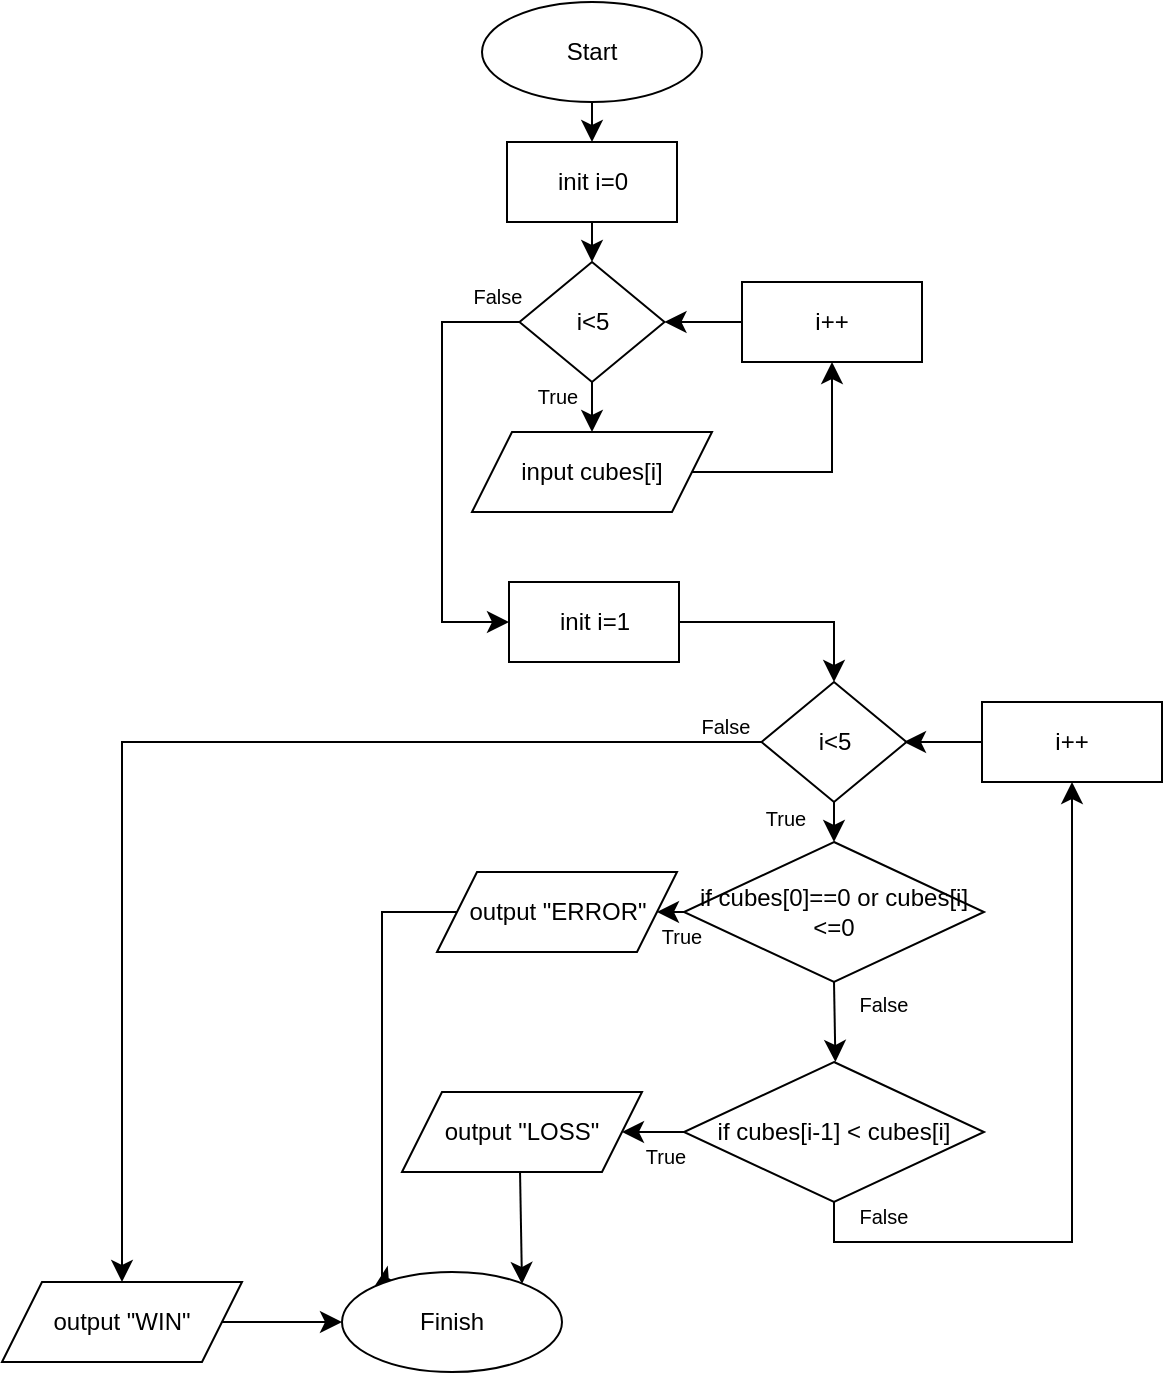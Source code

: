 <mxfile version="24.7.17">
  <diagram name="Сторінка-1" id="QFUbXRwjxA7F3QS9imNm">
    <mxGraphModel dx="1477" dy="779" grid="0" gridSize="10" guides="1" tooltips="1" connect="1" arrows="1" fold="1" page="1" pageScale="1" pageWidth="827" pageHeight="1169" math="0" shadow="0">
      <root>
        <mxCell id="0" />
        <mxCell id="1" parent="0" />
        <mxCell id="uGY_Ud1xk8yVbTRzpZSZ-7" style="edgeStyle=none;curved=1;rounded=0;orthogonalLoop=1;jettySize=auto;html=1;exitX=0.5;exitY=1;exitDx=0;exitDy=0;entryX=0.5;entryY=0;entryDx=0;entryDy=0;fontSize=12;startSize=8;endSize=8;" edge="1" parent="1" source="uGY_Ud1xk8yVbTRzpZSZ-2" target="uGY_Ud1xk8yVbTRzpZSZ-3">
          <mxGeometry relative="1" as="geometry" />
        </mxCell>
        <mxCell id="uGY_Ud1xk8yVbTRzpZSZ-2" value="Start" style="ellipse;whiteSpace=wrap;html=1;" vertex="1" parent="1">
          <mxGeometry x="369" y="33" width="110" height="50" as="geometry" />
        </mxCell>
        <mxCell id="uGY_Ud1xk8yVbTRzpZSZ-8" style="edgeStyle=none;curved=1;rounded=0;orthogonalLoop=1;jettySize=auto;html=1;exitX=0.5;exitY=1;exitDx=0;exitDy=0;entryX=0.5;entryY=0;entryDx=0;entryDy=0;fontSize=12;startSize=8;endSize=8;" edge="1" parent="1" source="uGY_Ud1xk8yVbTRzpZSZ-3" target="uGY_Ud1xk8yVbTRzpZSZ-4">
          <mxGeometry relative="1" as="geometry" />
        </mxCell>
        <mxCell id="uGY_Ud1xk8yVbTRzpZSZ-3" value="init i=0" style="rounded=0;whiteSpace=wrap;html=1;" vertex="1" parent="1">
          <mxGeometry x="381.5" y="103" width="85" height="40" as="geometry" />
        </mxCell>
        <mxCell id="uGY_Ud1xk8yVbTRzpZSZ-32" style="edgeStyle=none;curved=1;rounded=0;orthogonalLoop=1;jettySize=auto;html=1;exitX=0.5;exitY=1;exitDx=0;exitDy=0;entryX=0.5;entryY=0;entryDx=0;entryDy=0;fontSize=12;startSize=8;endSize=8;" edge="1" parent="1" source="uGY_Ud1xk8yVbTRzpZSZ-4" target="uGY_Ud1xk8yVbTRzpZSZ-43">
          <mxGeometry relative="1" as="geometry">
            <mxPoint x="424" y="243" as="targetPoint" />
          </mxGeometry>
        </mxCell>
        <mxCell id="uGY_Ud1xk8yVbTRzpZSZ-33" style="edgeStyle=none;curved=0;rounded=0;orthogonalLoop=1;jettySize=auto;html=1;fontSize=12;startSize=8;endSize=8;entryX=0;entryY=0.5;entryDx=0;entryDy=0;" edge="1" parent="1" source="uGY_Ud1xk8yVbTRzpZSZ-4" target="uGY_Ud1xk8yVbTRzpZSZ-34">
          <mxGeometry relative="1" as="geometry">
            <mxPoint x="349" y="353" as="targetPoint" />
            <Array as="points">
              <mxPoint x="349" y="193" />
              <mxPoint x="349" y="343" />
            </Array>
          </mxGeometry>
        </mxCell>
        <mxCell id="uGY_Ud1xk8yVbTRzpZSZ-4" value="i&amp;lt;5" style="rhombus;whiteSpace=wrap;html=1;" vertex="1" parent="1">
          <mxGeometry x="387.75" y="163" width="72.5" height="60" as="geometry" />
        </mxCell>
        <mxCell id="uGY_Ud1xk8yVbTRzpZSZ-30" style="edgeStyle=none;curved=0;rounded=0;orthogonalLoop=1;jettySize=auto;html=1;exitX=1;exitY=0.5;exitDx=0;exitDy=0;fontSize=12;startSize=8;endSize=8;entryX=0.5;entryY=1;entryDx=0;entryDy=0;" edge="1" parent="1" source="uGY_Ud1xk8yVbTRzpZSZ-43" target="uGY_Ud1xk8yVbTRzpZSZ-6">
          <mxGeometry relative="1" as="geometry">
            <mxPoint x="549" y="267.69" as="targetPoint" />
            <mxPoint x="479" y="268" as="sourcePoint" />
            <Array as="points">
              <mxPoint x="544" y="268" />
            </Array>
          </mxGeometry>
        </mxCell>
        <mxCell id="uGY_Ud1xk8yVbTRzpZSZ-31" style="edgeStyle=none;curved=1;rounded=0;orthogonalLoop=1;jettySize=auto;html=1;entryX=1;entryY=0.5;entryDx=0;entryDy=0;fontSize=12;startSize=8;endSize=8;" edge="1" parent="1" source="uGY_Ud1xk8yVbTRzpZSZ-6" target="uGY_Ud1xk8yVbTRzpZSZ-4">
          <mxGeometry relative="1" as="geometry" />
        </mxCell>
        <mxCell id="uGY_Ud1xk8yVbTRzpZSZ-6" value="i++" style="rounded=0;whiteSpace=wrap;html=1;" vertex="1" parent="1">
          <mxGeometry x="499" y="173" width="90" height="40" as="geometry" />
        </mxCell>
        <mxCell id="uGY_Ud1xk8yVbTRzpZSZ-36" style="edgeStyle=none;curved=0;rounded=0;orthogonalLoop=1;jettySize=auto;html=1;exitX=1;exitY=0.5;exitDx=0;exitDy=0;entryX=0.5;entryY=0;entryDx=0;entryDy=0;fontSize=12;startSize=8;endSize=8;" edge="1" parent="1" source="uGY_Ud1xk8yVbTRzpZSZ-34" target="uGY_Ud1xk8yVbTRzpZSZ-35">
          <mxGeometry relative="1" as="geometry">
            <mxPoint x="535.0" y="333" as="sourcePoint" />
            <Array as="points">
              <mxPoint x="545" y="343" />
            </Array>
          </mxGeometry>
        </mxCell>
        <mxCell id="uGY_Ud1xk8yVbTRzpZSZ-34" value="init i=1" style="rounded=0;whiteSpace=wrap;html=1;" vertex="1" parent="1">
          <mxGeometry x="382.5" y="323" width="85" height="40" as="geometry" />
        </mxCell>
        <mxCell id="uGY_Ud1xk8yVbTRzpZSZ-48" style="edgeStyle=none;curved=1;rounded=0;orthogonalLoop=1;jettySize=auto;html=1;exitX=0.5;exitY=1;exitDx=0;exitDy=0;entryX=0.5;entryY=0;entryDx=0;entryDy=0;fontSize=12;startSize=8;endSize=8;" edge="1" parent="1" source="uGY_Ud1xk8yVbTRzpZSZ-35" target="uGY_Ud1xk8yVbTRzpZSZ-40">
          <mxGeometry relative="1" as="geometry" />
        </mxCell>
        <mxCell id="uGY_Ud1xk8yVbTRzpZSZ-55" style="edgeStyle=none;curved=0;rounded=0;orthogonalLoop=1;jettySize=auto;html=1;fontSize=12;startSize=8;endSize=8;entryX=0.5;entryY=0;entryDx=0;entryDy=0;" edge="1" parent="1" source="uGY_Ud1xk8yVbTRzpZSZ-35" target="uGY_Ud1xk8yVbTRzpZSZ-56">
          <mxGeometry relative="1" as="geometry">
            <mxPoint x="289" y="673" as="targetPoint" />
            <Array as="points">
              <mxPoint x="189" y="403" />
            </Array>
          </mxGeometry>
        </mxCell>
        <mxCell id="uGY_Ud1xk8yVbTRzpZSZ-35" value="i&amp;lt;5" style="rhombus;whiteSpace=wrap;html=1;" vertex="1" parent="1">
          <mxGeometry x="508.75" y="373" width="72.5" height="60" as="geometry" />
        </mxCell>
        <mxCell id="uGY_Ud1xk8yVbTRzpZSZ-38" style="edgeStyle=none;curved=1;rounded=0;orthogonalLoop=1;jettySize=auto;html=1;entryX=1;entryY=0.5;entryDx=0;entryDy=0;fontSize=12;startSize=8;endSize=8;" edge="1" parent="1" source="uGY_Ud1xk8yVbTRzpZSZ-39">
          <mxGeometry relative="1" as="geometry">
            <mxPoint x="580" y="403" as="targetPoint" />
          </mxGeometry>
        </mxCell>
        <mxCell id="uGY_Ud1xk8yVbTRzpZSZ-39" value="i++" style="rounded=0;whiteSpace=wrap;html=1;" vertex="1" parent="1">
          <mxGeometry x="619" y="383" width="90" height="40" as="geometry" />
        </mxCell>
        <mxCell id="uGY_Ud1xk8yVbTRzpZSZ-46" style="edgeStyle=none;curved=1;rounded=0;orthogonalLoop=1;jettySize=auto;html=1;exitX=0;exitY=0.5;exitDx=0;exitDy=0;entryX=1;entryY=0.5;entryDx=0;entryDy=0;fontSize=12;startSize=8;endSize=8;" edge="1" parent="1" source="uGY_Ud1xk8yVbTRzpZSZ-40" target="uGY_Ud1xk8yVbTRzpZSZ-45">
          <mxGeometry relative="1" as="geometry" />
        </mxCell>
        <mxCell id="uGY_Ud1xk8yVbTRzpZSZ-47" style="edgeStyle=none;curved=1;rounded=0;orthogonalLoop=1;jettySize=auto;html=1;exitX=0.5;exitY=1;exitDx=0;exitDy=0;fontSize=12;startSize=8;endSize=8;" edge="1" parent="1" source="uGY_Ud1xk8yVbTRzpZSZ-40">
          <mxGeometry relative="1" as="geometry">
            <mxPoint x="545.714" y="563" as="targetPoint" />
          </mxGeometry>
        </mxCell>
        <mxCell id="uGY_Ud1xk8yVbTRzpZSZ-40" value="if cubes[0]==0 or cubes[i]&amp;lt;=0" style="rhombus;whiteSpace=wrap;html=1;" vertex="1" parent="1">
          <mxGeometry x="470" y="453" width="150" height="70" as="geometry" />
        </mxCell>
        <mxCell id="uGY_Ud1xk8yVbTRzpZSZ-43" value="input cubes[i]" style="shape=parallelogram;perimeter=parallelogramPerimeter;whiteSpace=wrap;html=1;fixedSize=1;" vertex="1" parent="1">
          <mxGeometry x="364" y="248" width="120" height="40" as="geometry" />
        </mxCell>
        <mxCell id="uGY_Ud1xk8yVbTRzpZSZ-60" style="edgeStyle=none;curved=0;rounded=0;orthogonalLoop=1;jettySize=auto;html=1;exitX=0;exitY=0.5;exitDx=0;exitDy=0;fontSize=12;startSize=8;endSize=8;entryX=0;entryY=0;entryDx=0;entryDy=0;" edge="1" parent="1" source="uGY_Ud1xk8yVbTRzpZSZ-45" target="uGY_Ud1xk8yVbTRzpZSZ-57">
          <mxGeometry relative="1" as="geometry">
            <mxPoint x="309" y="663" as="targetPoint" />
            <Array as="points">
              <mxPoint x="319" y="488" />
              <mxPoint x="319" y="673" />
            </Array>
          </mxGeometry>
        </mxCell>
        <mxCell id="uGY_Ud1xk8yVbTRzpZSZ-45" value="output &quot;ERROR&quot;" style="shape=parallelogram;perimeter=parallelogramPerimeter;whiteSpace=wrap;html=1;fixedSize=1;" vertex="1" parent="1">
          <mxGeometry x="346.5" y="468" width="120" height="40" as="geometry" />
        </mxCell>
        <mxCell id="uGY_Ud1xk8yVbTRzpZSZ-51" style="edgeStyle=none;curved=1;rounded=0;orthogonalLoop=1;jettySize=auto;html=1;entryX=1;entryY=0.5;entryDx=0;entryDy=0;fontSize=12;startSize=8;endSize=8;" edge="1" parent="1" source="uGY_Ud1xk8yVbTRzpZSZ-49" target="uGY_Ud1xk8yVbTRzpZSZ-50">
          <mxGeometry relative="1" as="geometry" />
        </mxCell>
        <mxCell id="uGY_Ud1xk8yVbTRzpZSZ-54" style="edgeStyle=none;curved=0;rounded=0;orthogonalLoop=1;jettySize=auto;html=1;exitX=0.5;exitY=1;exitDx=0;exitDy=0;fontSize=12;startSize=8;endSize=8;entryX=0.5;entryY=1;entryDx=0;entryDy=0;" edge="1" parent="1" source="uGY_Ud1xk8yVbTRzpZSZ-49" target="uGY_Ud1xk8yVbTRzpZSZ-39">
          <mxGeometry relative="1" as="geometry">
            <mxPoint x="689" y="713" as="targetPoint" />
            <Array as="points">
              <mxPoint x="545" y="653" />
              <mxPoint x="664" y="653" />
            </Array>
          </mxGeometry>
        </mxCell>
        <mxCell id="uGY_Ud1xk8yVbTRzpZSZ-49" value="if cubes[i-1] &amp;lt; cubes[i]" style="rhombus;whiteSpace=wrap;html=1;" vertex="1" parent="1">
          <mxGeometry x="470" y="563" width="150" height="70" as="geometry" />
        </mxCell>
        <mxCell id="uGY_Ud1xk8yVbTRzpZSZ-58" style="edgeStyle=none;curved=1;rounded=0;orthogonalLoop=1;jettySize=auto;html=1;exitX=0.5;exitY=1;exitDx=0;exitDy=0;fontSize=12;startSize=8;endSize=8;" edge="1" parent="1">
          <mxGeometry relative="1" as="geometry">
            <mxPoint x="388" y="617" as="sourcePoint" />
            <mxPoint x="389" y="674" as="targetPoint" />
          </mxGeometry>
        </mxCell>
        <mxCell id="uGY_Ud1xk8yVbTRzpZSZ-50" value="output &quot;LOSS&quot;" style="shape=parallelogram;perimeter=parallelogramPerimeter;whiteSpace=wrap;html=1;fixedSize=1;" vertex="1" parent="1">
          <mxGeometry x="329" y="578" width="120" height="40" as="geometry" />
        </mxCell>
        <mxCell id="uGY_Ud1xk8yVbTRzpZSZ-59" style="edgeStyle=none;curved=1;rounded=0;orthogonalLoop=1;jettySize=auto;html=1;exitX=1;exitY=0.5;exitDx=0;exitDy=0;entryX=0;entryY=0.5;entryDx=0;entryDy=0;fontSize=12;startSize=8;endSize=8;" edge="1" parent="1" source="uGY_Ud1xk8yVbTRzpZSZ-56" target="uGY_Ud1xk8yVbTRzpZSZ-57">
          <mxGeometry relative="1" as="geometry" />
        </mxCell>
        <mxCell id="uGY_Ud1xk8yVbTRzpZSZ-56" value="output &quot;WIN&quot;" style="shape=parallelogram;perimeter=parallelogramPerimeter;whiteSpace=wrap;html=1;fixedSize=1;" vertex="1" parent="1">
          <mxGeometry x="129" y="673" width="120" height="40" as="geometry" />
        </mxCell>
        <mxCell id="uGY_Ud1xk8yVbTRzpZSZ-57" value="Finish" style="ellipse;whiteSpace=wrap;html=1;" vertex="1" parent="1">
          <mxGeometry x="299" y="668" width="110" height="50" as="geometry" />
        </mxCell>
        <mxCell id="uGY_Ud1xk8yVbTRzpZSZ-61" value="&lt;font style=&quot;font-size: 10px;&quot;&gt;True&lt;/font&gt;" style="text;html=1;align=center;verticalAlign=middle;whiteSpace=wrap;rounded=0;fontSize=16;" vertex="1" parent="1">
          <mxGeometry x="376.5" y="213" width="60" height="30" as="geometry" />
        </mxCell>
        <mxCell id="uGY_Ud1xk8yVbTRzpZSZ-62" value="&lt;font style=&quot;font-size: 10px;&quot;&gt;False&lt;/font&gt;" style="text;html=1;align=center;verticalAlign=middle;whiteSpace=wrap;rounded=0;fontSize=16;" vertex="1" parent="1">
          <mxGeometry x="346.5" y="163" width="60" height="30" as="geometry" />
        </mxCell>
        <mxCell id="uGY_Ud1xk8yVbTRzpZSZ-63" value="&lt;font style=&quot;font-size: 10px;&quot;&gt;True&lt;/font&gt;" style="text;html=1;align=center;verticalAlign=middle;whiteSpace=wrap;rounded=0;fontSize=16;" vertex="1" parent="1">
          <mxGeometry x="491" y="424" width="60" height="30" as="geometry" />
        </mxCell>
        <mxCell id="uGY_Ud1xk8yVbTRzpZSZ-64" value="&lt;font style=&quot;font-size: 10px;&quot;&gt;False&lt;/font&gt;" style="text;html=1;align=center;verticalAlign=middle;whiteSpace=wrap;rounded=0;fontSize=16;" vertex="1" parent="1">
          <mxGeometry x="461" y="378" width="60" height="30" as="geometry" />
        </mxCell>
        <mxCell id="uGY_Ud1xk8yVbTRzpZSZ-65" value="&lt;font style=&quot;font-size: 10px;&quot;&gt;True&lt;/font&gt;" style="text;html=1;align=center;verticalAlign=middle;whiteSpace=wrap;rounded=0;fontSize=16;" vertex="1" parent="1">
          <mxGeometry x="439" y="483" width="60" height="30" as="geometry" />
        </mxCell>
        <mxCell id="uGY_Ud1xk8yVbTRzpZSZ-67" value="&lt;font style=&quot;font-size: 10px;&quot;&gt;True&lt;/font&gt;" style="text;html=1;align=center;verticalAlign=middle;whiteSpace=wrap;rounded=0;fontSize=16;" vertex="1" parent="1">
          <mxGeometry x="431" y="593" width="60" height="30" as="geometry" />
        </mxCell>
        <mxCell id="uGY_Ud1xk8yVbTRzpZSZ-68" value="&lt;font style=&quot;font-size: 10px;&quot;&gt;False&lt;/font&gt;" style="text;html=1;align=center;verticalAlign=middle;whiteSpace=wrap;rounded=0;fontSize=16;" vertex="1" parent="1">
          <mxGeometry x="540" y="517" width="60" height="30" as="geometry" />
        </mxCell>
        <mxCell id="uGY_Ud1xk8yVbTRzpZSZ-69" value="&lt;font style=&quot;font-size: 10px;&quot;&gt;False&lt;/font&gt;" style="text;html=1;align=center;verticalAlign=middle;whiteSpace=wrap;rounded=0;fontSize=16;" vertex="1" parent="1">
          <mxGeometry x="540" y="623" width="60" height="30" as="geometry" />
        </mxCell>
      </root>
    </mxGraphModel>
  </diagram>
</mxfile>
